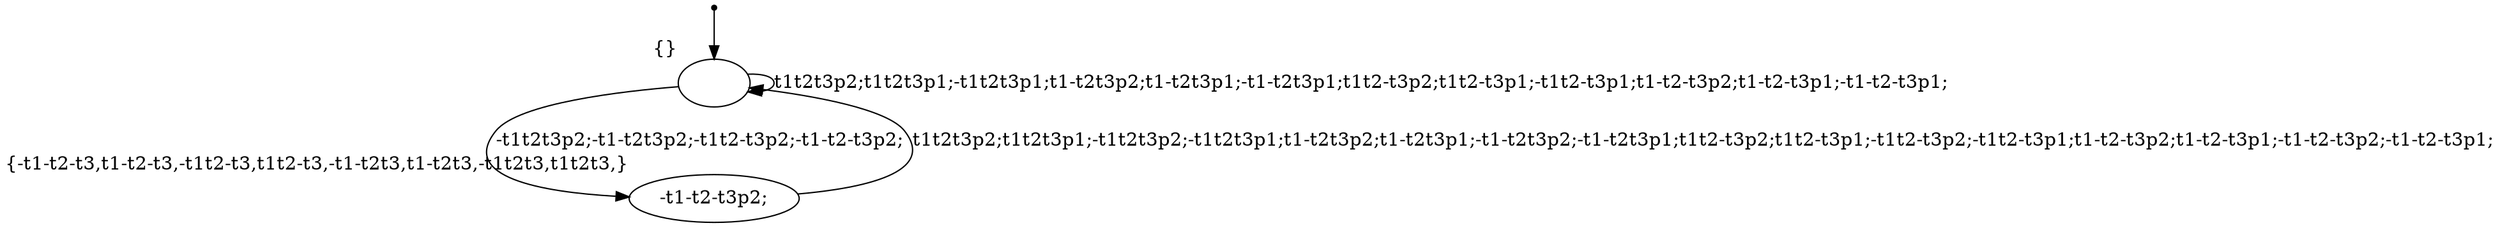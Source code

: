 digraph G {
  Initial [shape=point];
  Initial -> S0;
  S0 [label="", xlabel= "{}"];
  S0 -> S0 [label="t1t2t3p2;t1t2t3p1;-t1t2t3p1;t1-t2t3p2;t1-t2t3p1;-t1-t2t3p1;t1t2-t3p2;t1t2-t3p1;-t1t2-t3p1;t1-t2-t3p2;t1-t2-t3p1;-t1-t2-t3p1;"];
  S0 -> S1 [label="-t1t2t3p2;-t1-t2t3p2;-t1t2-t3p2;-t1-t2-t3p2;"];
  S1 [label="-t1-t2-t3p2;", xlabel= "{-t1-t2-t3,t1-t2-t3,-t1t2-t3,t1t2-t3,-t1-t2t3,t1-t2t3,-t1t2t3,t1t2t3,}"];
  S1 -> S0 [label="t1t2t3p2;t1t2t3p1;-t1t2t3p2;-t1t2t3p1;t1-t2t3p2;t1-t2t3p1;-t1-t2t3p2;-t1-t2t3p1;t1t2-t3p2;t1t2-t3p1;-t1t2-t3p2;-t1t2-t3p1;t1-t2-t3p2;t1-t2-t3p1;-t1-t2-t3p2;-t1-t2-t3p1;"];
}
